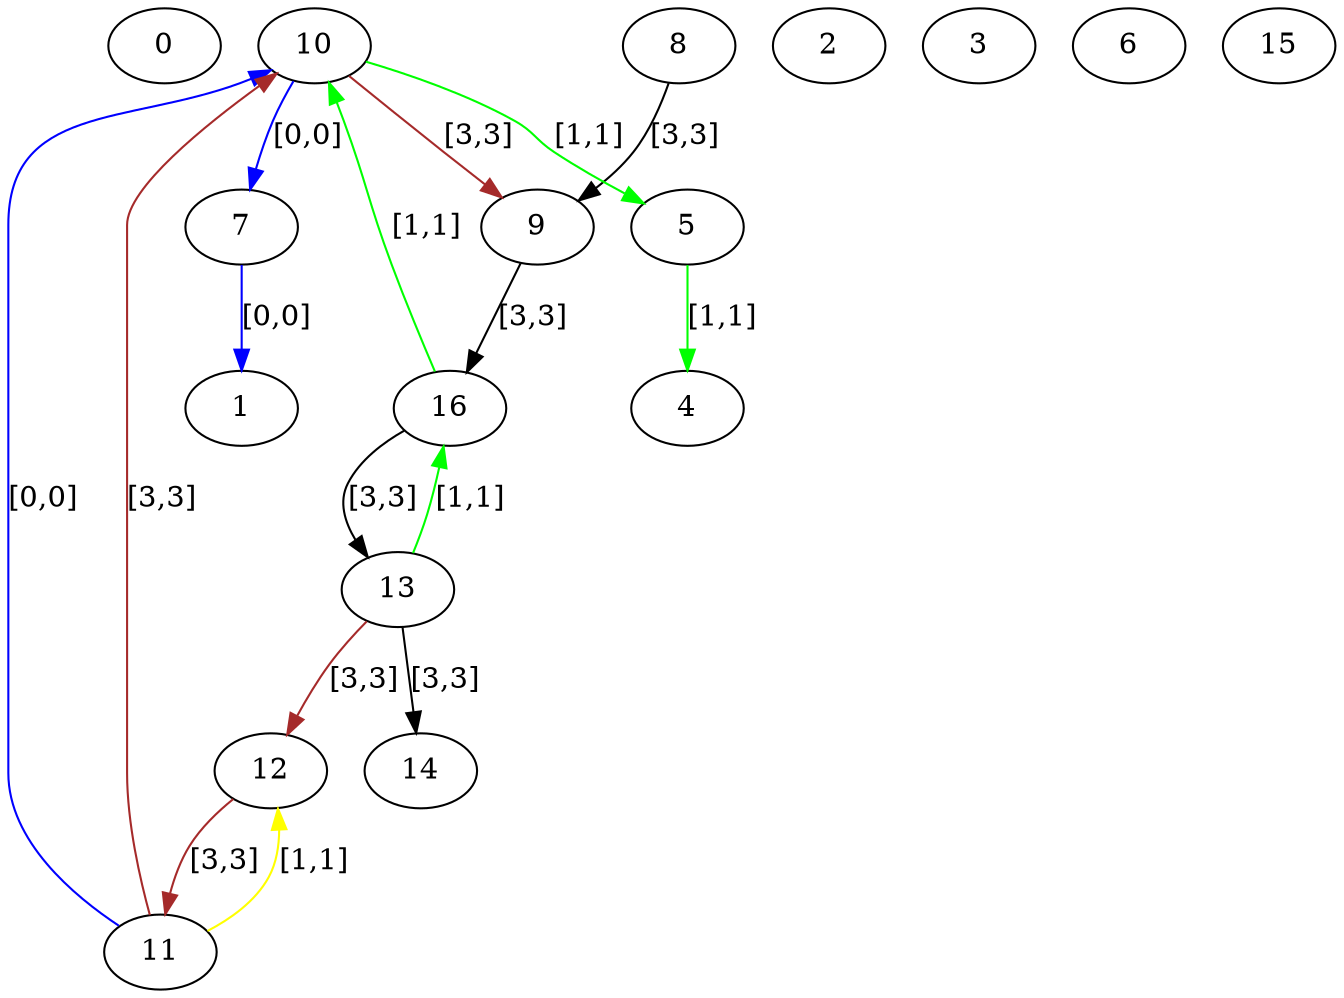 digraph  {
0 [label=0];
1 [label=1];
2 [label=2];
3 [label=3];
4 [label=4];
5 [label=5];
6 [label=6];
7 [label=7];
8 [label=8];
9 [label=9];
10 [label=10];
11 [label=11];
12 [label=12];
13 [label=13];
14 [label=14];
15 [label=15];
16 [label=16];
5 -> 4  [color=green, key=0, label="[1,1]"];
7 -> 1  [color=blue, key=0, label="[0,0]"];
8 -> 9  [color=black, key=0, label="[3,3]"];
9 -> 16  [color=black, key=0, label="[3,3]"];
10 -> 7  [color=blue, key=0, label="[0,0]"];
10 -> 5  [color=green, key=0, label="[1,1]"];
10 -> 9  [color=brown, key=0, label="[3,3]"];
11 -> 10  [color=blue, key=0, label="[0,0]"];
11 -> 10  [color=brown, key=1, label="[3,3]"];
11 -> 12  [color=yellow, key=0, label="[1,1]"];
12 -> 11  [color=brown, key=0, label="[3,3]"];
13 -> 16  [color=green, key=0, label="[1,1]"];
13 -> 12  [color=brown, key=0, label="[3,3]"];
13 -> 14  [color=black, key=0, label="[3,3]"];
16 -> 10  [color=green, key=0, label="[1,1]"];
16 -> 13  [color=black, key=0, label="[3,3]"];
}
